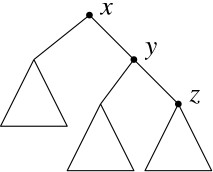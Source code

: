 <?xml version="1.0"?>
<!DOCTYPE ipe SYSTEM "ipe.dtd">
<ipe version="70005" creator="Ipe 7.1.1">
<info created="D:20140206095843" modified="D:20140206095843"/>
<preamble>\usepackage{times,mathptm}
</preamble>
<ipestyle name="ipe6">
<symbol name="mark/circle(sx)" transformations="translations">
<path fill="sym-stroke">
0.6 0 0 0.6 0 0 e
0.4 0 0 0.4 0 0 e
</path>
</symbol>
<symbol name="mark/disk(sx)" transformations="translations">
<path fill="sym-stroke">
0.6 0 0 0.6 0 0 e
</path>
</symbol>
<symbol name="mark/fdisk(sfx)" transformations="translations">
<group>
<path fill="sym-fill">
0.5 0 0 0.5 0 0 e
</path>
<path fill="sym-stroke" fillrule="eofill">
0.6 0 0 0.6 0 0 e
0.4 0 0 0.4 0 0 e
</path>
</group>
</symbol>
<symbol name="mark/box(sx)" transformations="translations">
<path fill="sym-stroke" fillrule="eofill">
-0.6 -0.6 m
0.6 -0.6 l
0.6 0.6 l
-0.6 0.6 l
h
-0.4 -0.4 m
0.4 -0.4 l
0.4 0.4 l
-0.4 0.4 l
h
</path>
</symbol>
<symbol name="mark/square(sx)" transformations="translations">
<path fill="sym-stroke">
-0.6 -0.6 m
0.6 -0.6 l
0.6 0.6 l
-0.6 0.6 l
h
</path>
</symbol>
<symbol name="mark/fsquare(sfx)" transformations="translations">
<group>
<path fill="sym-fill">
-0.5 -0.5 m
0.5 -0.5 l
0.5 0.5 l
-0.5 0.5 l
h
</path>
<path fill="sym-stroke" fillrule="eofill">
-0.6 -0.6 m
0.6 -0.6 l
0.6 0.6 l
-0.6 0.6 l
0 -0.4 m
0.4 -0.4 l
0.4 0.4 l
-0.4 0.4 l
h
</path>
</group>
</symbol>
<symbol name="mark/cross(sx)" transformations="translations">
<group>
<path fill="sym-stroke">
-0.43 -0.57 m
0.57 0.43 l
0.43 0.57 l
-0.57 -0.43 l
h
</path>
<path fill="sym-stroke">
-0.43 0.57 m
0.57 -0.43 l
0.43 -0.57 l
-0.57 0.43 l
h
</path>
</group>
</symbol>
<pen name="heavier" value="0.8"/>
<pen name="fat" value="1.2"/>
<pen name="ultrafat" value="2"/>
<symbolsize name="large" value="5"/>
<symbolsize name="small" value="2"/>
<symbolsize name="tiny" value="1.1"/>
<arrowsize name="large" value="10"/>
<arrowsize name="small" value="5"/>
<arrowsize name="tiny" value="3"/>
<color name="red" value="1 0 0"/>
<color name="green" value="0 1 0"/>
<color name="blue" value="0 0 1"/>
<color name="yellow" value="1 1 0"/>
<color name="gray1" value="0.125"/>
<color name="gray2" value="0.25"/>
<color name="gray3" value="0.375"/>
<color name="gray4" value="0.5"/>
<color name="gray5" value="0.625"/>
<color name="gray6" value="0.75"/>
<color name="gray7" value="0.875"/>
<dashstyle name="dashed" value="[4] 0"/>
<dashstyle name="dotted" value="[1 3] 0"/>
<dashstyle name="dash dotted" value="[4 2 1 2] 0"/>
<dashstyle name="dash dot dotted" value="[4 2 1 2 1 2] 0"/>
<textsize name="large" value="\large"/>
<textsize name="Large" value="\Large"/>
<textsize name="LARGE" value="\LARGE"/>
<textsize name="huge" value="\huge"/>
<textsize name="Huge" value="\Huge"/>
<textsize name="small" value="\small"/>
<textsize name="footnote" value="\footnotesize"/>
<textsize name="tiny" value="\tiny"/>
<textstyle name="center" begin="\begin{center}" end="\end{center}"/>
<textstyle name="itemize" begin="\begin{itemize}" end="\end{itemize}"/>
<textstyle name="item" begin="\begin{itemize}\item{}" end="\end{itemize}"/>
</ipestyle>
<page>
<layer name="alpha"/>
<view layers="alpha" active="alpha"/>
<path layer="alpha" matrix="1 0 0 1 178.795 111.435" stroke="black" pen="0.4">
-52 -16 m
-40 -40 l
-64 -40 l
-52 -16 l
</path>
<path matrix="1 0 0 1 178.795 111.435" stroke="black" pen="0.4">
-80 -16 m
-68 -40 l
-92 -40 l
-80 -16 l
</path>
<use matrix="1 0 0 1 178.795 111.435" name="mark/disk(sx)" pos="-52 -16" size="2" stroke="black"/>
<path matrix="1 0 0 1 178.795 111.435" stroke="black" pen="0.4">
-104 0 m
-92 -24 l
-116 -24 l
-104 0 l
</path>
<use matrix="1 0 0 1 178.795 111.435" name="mark/disk(sx)" pos="-68 0" size="2" stroke="black"/>
<use matrix="1 0 0 1 178.795 111.435" name="mark/disk(sx)" pos="-84 16" size="2" stroke="black"/>
<path matrix="1 0 0 1 178.795 111.435" stroke="black" pen="0.4">
-68 0 m
-52 -16 l
</path>
<path matrix="1 0 0 1 178.795 111.435" stroke="black" pen="0.4">
-68 0 m
-80 -16 l
</path>
<path matrix="1 0 0 1 178.795 111.435" stroke="black" pen="0.4">
-84 16 m
-68 0 l
</path>
<path matrix="1 0 0 1 178.795 111.435" stroke="black" pen="0.4">
-84 16 m
-104 0 l
</path>
<text matrix="1 0 0 1 178.795 111.435" transformations="translations" pos="-80 16" stroke="black" type="label" valign="bottom" size="10">$x$</text>
<text matrix="1 0 0 1 178.795 111.435" transformations="translations" pos="-64 0" stroke="black" type="label" valign="bottom" size="10">$y$</text>
<text matrix="1 0 0 1 178.795 111.435" transformations="translations" pos="-48 -16" stroke="black" type="label" valign="bottom" size="10">$z$</text>
</page>
</ipe>

